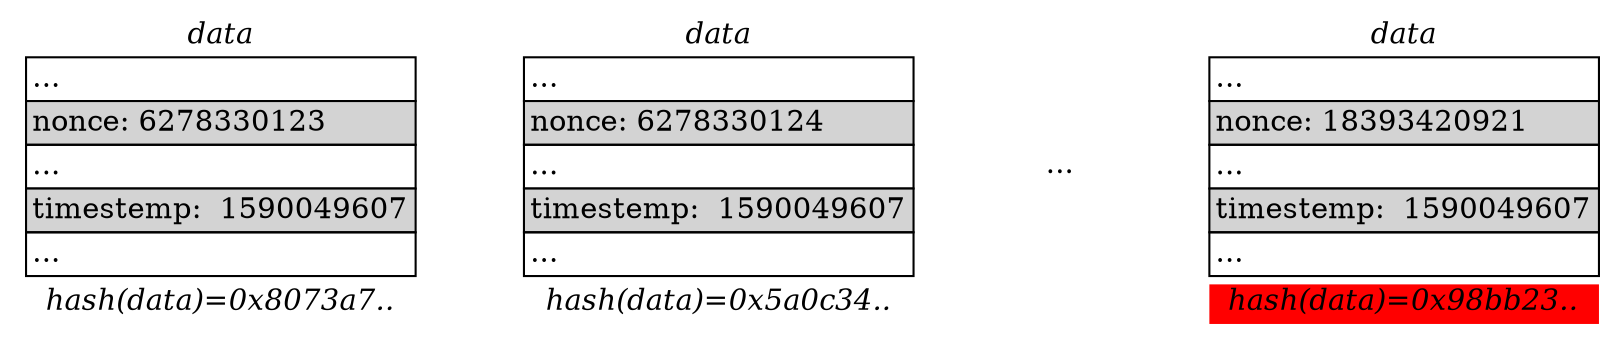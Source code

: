 digraph bfh {

    rankdir=LR;

    node1
    [
        shape = none
        label = <<table border="0" cellspacing="0">
                    <tr><td align="center" port="port1" border="0" color="white"><i>data</i></td></tr>
                    <tr><td align="left" port="port2" border="1">...</td></tr>
                    <tr><td align="left" port="port3" border="1" bgcolor="lightgray">nonce: 6278330123</td></tr>
                    <tr><td align="left" port="port4" border="1">...</td></tr>
                    <tr><td align="left" port="port5" border="1" bgcolor="lightgray">timestemp:  1590049607</td></tr>
                    <tr><td align="left" port="port6" border="1">...</td></tr>
                    <tr><td align="center" port="port1" border="0" color="white"></td></tr>
                    <tr><td align="center" port="port1" border="0" color="white"><i>hash(data)=0x8073a7..</i></td></tr>
                </table>>
    ]


    node2
    [
        shape = none
        label = <<table border="0" cellspacing="0">
                    <tr><td align="center" port="port1" border="0" color="white"><i>data</i></td></tr>
                    <tr><td align="left" port="port2" border="1">...</td></tr>
                    <tr><td align="left" port="port3" border="1" bgcolor="lightgray">nonce: 6278330124</td></tr>
                    <tr><td align="left" port="port4" border="1">...</td></tr>
                    <tr><td align="left" port="port5" border="1" bgcolor="lightgray">timestemp:  1590049607</td></tr>
                    <tr><td align="left" port="port6" border="1">...</td></tr>
                    <tr><td align="center" port="port1" border="0" color="white"></td></tr>
                    <tr><td align="center" port="port1" border="0" color="white"><i>hash(data)=0x5a0c34..</i></td></tr>
                </table>>
    ]

    "N" [label="...",shape=none]



    node3
    [
        shape = none
        label = <<table border="0" cellspacing="0">
                    <tr><td align="center" port="port1" border="0" color="white"><i>data</i></td></tr>
                    <tr><td align="left" port="port2" border="1">...</td></tr>
                    <tr><td align="left" port="port3" border="1" bgcolor="lightgray">nonce: 18393420921</td></tr>
                    <tr><td align="left" port="port4" border="1">...</td></tr>
                    <tr><td align="left" port="port5" border="1" bgcolor="lightgray">timestemp:  1590049607</td></tr>
                    <tr><td align="left" port="port6" border="1">...</td></tr>
                    <tr><td align="center" port="port1" border="0" color="white"></td></tr>
                    <tr><td align="center" port="port1" border="0" bgcolor="red"><i>hash(data)=0x98bb23..</i></td></tr>
                </table>>
    ]


    node1:port4->node2:port4 [style=invis];
    node2:port4->N [style=invis];

    N->node3:port4 [style=invis];


}